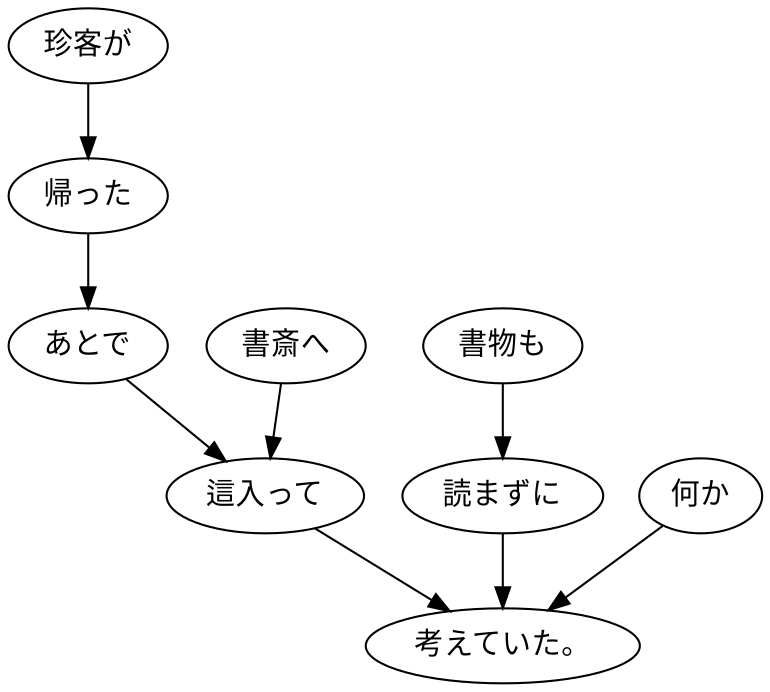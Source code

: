 digraph graph5548 {
	node0 [label="珍客が"];
	node1 [label="帰った"];
	node2 [label="あとで"];
	node3 [label="書斎へ"];
	node4 [label="這入って"];
	node5 [label="書物も"];
	node6 [label="読まずに"];
	node7 [label="何か"];
	node8 [label="考えていた。"];
	node0 -> node1;
	node1 -> node2;
	node2 -> node4;
	node3 -> node4;
	node4 -> node8;
	node5 -> node6;
	node6 -> node8;
	node7 -> node8;
}

